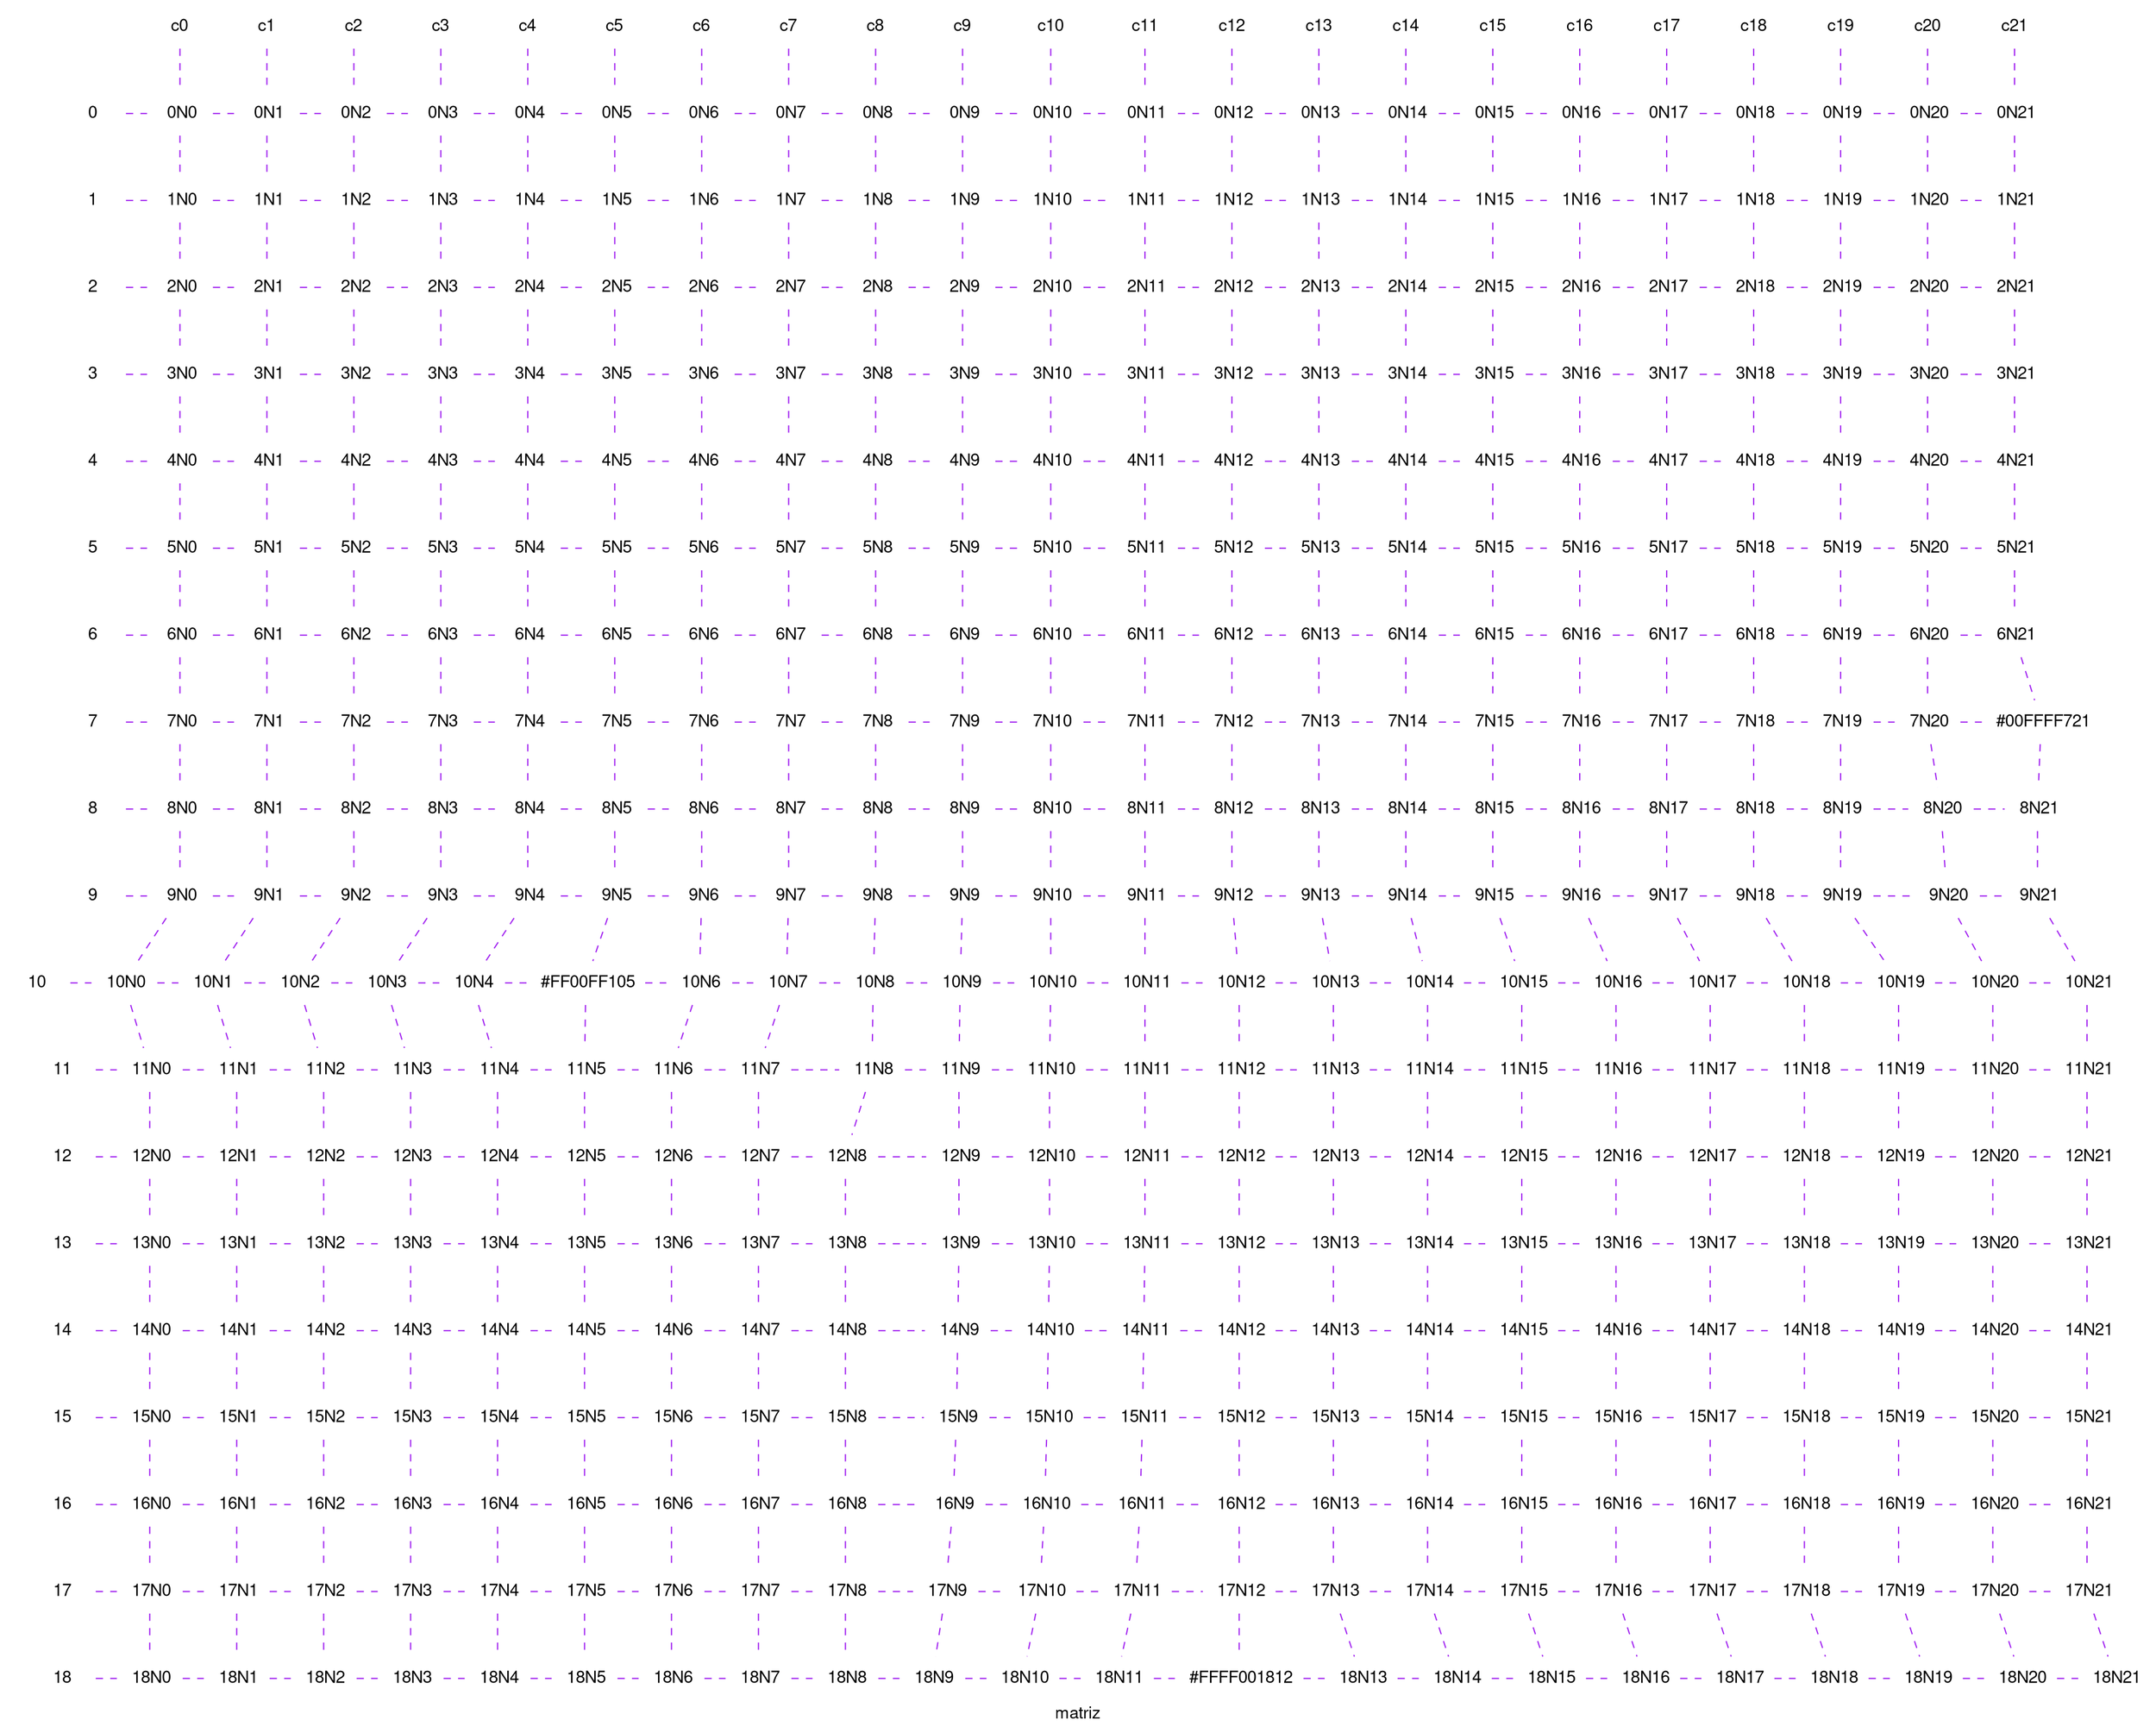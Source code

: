  graph grid{
 fontname="Helvetica,Arial,sans-serif"
 node [fontname="Helvetica,Arial,sans-serif"]
 edge [fontname="Helvetica,Arial,sans-serif"]
 layout=dot
 label="matriz"
 node [shape=plaintext]
 edge [weight=2000 style=dashed color=purple]
c0
-- " 0N0"
-- " 1N0"
-- " 2N0"
-- " 3N0"
-- " 4N0"
-- " 5N0"
-- " 6N0"
-- " 7N0"
-- " 8N0"
-- " 9N0"
-- " 10N0"
-- " 11N0"
-- " 12N0"
-- " 13N0"
-- " 14N0"
-- " 15N0"
-- " 16N0"
-- " 17N0"
-- " 18N0"
c1
-- " 0N1"
-- " 1N1"
-- " 2N1"
-- " 3N1"
-- " 4N1"
-- " 5N1"
-- " 6N1"
-- " 7N1"
-- " 8N1"
-- " 9N1"
-- " 10N1"
-- " 11N1"
-- " 12N1"
-- " 13N1"
-- " 14N1"
-- " 15N1"
-- " 16N1"
-- " 17N1"
-- " 18N1"
c2
-- " 0N2"
-- " 1N2"
-- " 2N2"
-- " 3N2"
-- " 4N2"
-- " 5N2"
-- " 6N2"
-- " 7N2"
-- " 8N2"
-- " 9N2"
-- " 10N2"
-- " 11N2"
-- " 12N2"
-- " 13N2"
-- " 14N2"
-- " 15N2"
-- " 16N2"
-- " 17N2"
-- " 18N2"
c3
-- " 0N3"
-- " 1N3"
-- " 2N3"
-- " 3N3"
-- " 4N3"
-- " 5N3"
-- " 6N3"
-- " 7N3"
-- " 8N3"
-- " 9N3"
-- " 10N3"
-- " 11N3"
-- " 12N3"
-- " 13N3"
-- " 14N3"
-- " 15N3"
-- " 16N3"
-- " 17N3"
-- " 18N3"
c4
-- " 0N4"
-- " 1N4"
-- " 2N4"
-- " 3N4"
-- " 4N4"
-- " 5N4"
-- " 6N4"
-- " 7N4"
-- " 8N4"
-- " 9N4"
-- " 10N4"
-- " 11N4"
-- " 12N4"
-- " 13N4"
-- " 14N4"
-- " 15N4"
-- " 16N4"
-- " 17N4"
-- " 18N4"
c5
-- " 0N5"
-- " 1N5"
-- " 2N5"
-- " 3N5"
-- " 4N5"
-- " 5N5"
-- " 6N5"
-- " 7N5"
-- " 8N5"
-- " 9N5"
-- " #FF00FF105"
-- " 11N5"
-- " 12N5"
-- " 13N5"
-- " 14N5"
-- " 15N5"
-- " 16N5"
-- " 17N5"
-- " 18N5"
c6
-- " 0N6"
-- " 1N6"
-- " 2N6"
-- " 3N6"
-- " 4N6"
-- " 5N6"
-- " 6N6"
-- " 7N6"
-- " 8N6"
-- " 9N6"
-- " 10N6"
-- " 11N6"
-- " 12N6"
-- " 13N6"
-- " 14N6"
-- " 15N6"
-- " 16N6"
-- " 17N6"
-- " 18N6"
c7
-- " 0N7"
-- " 1N7"
-- " 2N7"
-- " 3N7"
-- " 4N7"
-- " 5N7"
-- " 6N7"
-- " 7N7"
-- " 8N7"
-- " 9N7"
-- " 10N7"
-- " 11N7"
-- " 12N7"
-- " 13N7"
-- " 14N7"
-- " 15N7"
-- " 16N7"
-- " 17N7"
-- " 18N7"
c8
-- " 0N8"
-- " 1N8"
-- " 2N8"
-- " 3N8"
-- " 4N8"
-- " 5N8"
-- " 6N8"
-- " 7N8"
-- " 8N8"
-- " 9N8"
-- " 10N8"
-- " 11N8"
-- " 12N8"
-- " 13N8"
-- " 14N8"
-- " 15N8"
-- " 16N8"
-- " 17N8"
-- " 18N8"
c9
-- " 0N9"
-- " 1N9"
-- " 2N9"
-- " 3N9"
-- " 4N9"
-- " 5N9"
-- " 6N9"
-- " 7N9"
-- " 8N9"
-- " 9N9"
-- " 10N9"
-- " 11N9"
-- " 12N9"
-- " 13N9"
-- " 14N9"
-- " 15N9"
-- " 16N9"
-- " 17N9"
-- " 18N9"
c10
-- " 0N10"
-- " 1N10"
-- " 2N10"
-- " 3N10"
-- " 4N10"
-- " 5N10"
-- " 6N10"
-- " 7N10"
-- " 8N10"
-- " 9N10"
-- " 10N10"
-- " 11N10"
-- " 12N10"
-- " 13N10"
-- " 14N10"
-- " 15N10"
-- " 16N10"
-- " 17N10"
-- " 18N10"
c11
-- " 0N11"
-- " 1N11"
-- " 2N11"
-- " 3N11"
-- " 4N11"
-- " 5N11"
-- " 6N11"
-- " 7N11"
-- " 8N11"
-- " 9N11"
-- " 10N11"
-- " 11N11"
-- " 12N11"
-- " 13N11"
-- " 14N11"
-- " 15N11"
-- " 16N11"
-- " 17N11"
-- " 18N11"
c12
-- " 0N12"
-- " 1N12"
-- " 2N12"
-- " 3N12"
-- " 4N12"
-- " 5N12"
-- " 6N12"
-- " 7N12"
-- " 8N12"
-- " 9N12"
-- " 10N12"
-- " 11N12"
-- " 12N12"
-- " 13N12"
-- " 14N12"
-- " 15N12"
-- " 16N12"
-- " 17N12"
-- " #FFFF001812"
c13
-- " 0N13"
-- " 1N13"
-- " 2N13"
-- " 3N13"
-- " 4N13"
-- " 5N13"
-- " 6N13"
-- " 7N13"
-- " 8N13"
-- " 9N13"
-- " 10N13"
-- " 11N13"
-- " 12N13"
-- " 13N13"
-- " 14N13"
-- " 15N13"
-- " 16N13"
-- " 17N13"
-- " 18N13"
c14
-- " 0N14"
-- " 1N14"
-- " 2N14"
-- " 3N14"
-- " 4N14"
-- " 5N14"
-- " 6N14"
-- " 7N14"
-- " 8N14"
-- " 9N14"
-- " 10N14"
-- " 11N14"
-- " 12N14"
-- " 13N14"
-- " 14N14"
-- " 15N14"
-- " 16N14"
-- " 17N14"
-- " 18N14"
c15
-- " 0N15"
-- " 1N15"
-- " 2N15"
-- " 3N15"
-- " 4N15"
-- " 5N15"
-- " 6N15"
-- " 7N15"
-- " 8N15"
-- " 9N15"
-- " 10N15"
-- " 11N15"
-- " 12N15"
-- " 13N15"
-- " 14N15"
-- " 15N15"
-- " 16N15"
-- " 17N15"
-- " 18N15"
c16
-- " 0N16"
-- " 1N16"
-- " 2N16"
-- " 3N16"
-- " 4N16"
-- " 5N16"
-- " 6N16"
-- " 7N16"
-- " 8N16"
-- " 9N16"
-- " 10N16"
-- " 11N16"
-- " 12N16"
-- " 13N16"
-- " 14N16"
-- " 15N16"
-- " 16N16"
-- " 17N16"
-- " 18N16"
c17
-- " 0N17"
-- " 1N17"
-- " 2N17"
-- " 3N17"
-- " 4N17"
-- " 5N17"
-- " 6N17"
-- " 7N17"
-- " 8N17"
-- " 9N17"
-- " 10N17"
-- " 11N17"
-- " 12N17"
-- " 13N17"
-- " 14N17"
-- " 15N17"
-- " 16N17"
-- " 17N17"
-- " 18N17"
c18
-- " 0N18"
-- " 1N18"
-- " 2N18"
-- " 3N18"
-- " 4N18"
-- " 5N18"
-- " 6N18"
-- " 7N18"
-- " 8N18"
-- " 9N18"
-- " 10N18"
-- " 11N18"
-- " 12N18"
-- " 13N18"
-- " 14N18"
-- " 15N18"
-- " 16N18"
-- " 17N18"
-- " 18N18"
c19
-- " 0N19"
-- " 1N19"
-- " 2N19"
-- " 3N19"
-- " 4N19"
-- " 5N19"
-- " 6N19"
-- " 7N19"
-- " 8N19"
-- " 9N19"
-- " 10N19"
-- " 11N19"
-- " 12N19"
-- " 13N19"
-- " 14N19"
-- " 15N19"
-- " 16N19"
-- " 17N19"
-- " 18N19"
c20
-- " 0N20"
-- " 1N20"
-- " 2N20"
-- " 3N20"
-- " 4N20"
-- " 5N20"
-- " 6N20"
-- " 7N20"
-- " 8N20"
-- " 9N20"
-- " 10N20"
-- " 11N20"
-- " 12N20"
-- " 13N20"
-- " 14N20"
-- " 15N20"
-- " 16N20"
-- " 17N20"
-- " 18N20"
c21
-- " 0N21"
-- " 1N21"
-- " 2N21"
-- " 3N21"
-- " 4N21"
-- " 5N21"
-- " 6N21"
-- " #00FFFF721"
-- " 8N21"
-- " 9N21"
-- " 10N21"
-- " 11N21"
-- " 12N21"
-- " 13N21"
-- " 14N21"
-- " 15N21"
-- " 16N21"
-- " 17N21"
-- " 18N21"
rank=same {
0
-- " 0N0"
-- " 0N1"
-- " 0N2"
-- " 0N3"
-- " 0N4"
-- " 0N5"
-- " 0N6"
-- " 0N7"
-- " 0N8"
-- " 0N9"
-- " 0N10"
-- " 0N11"
-- " 0N12"
-- " 0N13"
-- " 0N14"
-- " 0N15"
-- " 0N16"
-- " 0N17"
-- " 0N18"
-- " 0N19"
-- " 0N20"
-- " 0N21"
}
rank=same {
1
-- " 1N0"
-- " 1N1"
-- " 1N2"
-- " 1N3"
-- " 1N4"
-- " 1N5"
-- " 1N6"
-- " 1N7"
-- " 1N8"
-- " 1N9"
-- " 1N10"
-- " 1N11"
-- " 1N12"
-- " 1N13"
-- " 1N14"
-- " 1N15"
-- " 1N16"
-- " 1N17"
-- " 1N18"
-- " 1N19"
-- " 1N20"
-- " 1N21"
}
rank=same {
2
-- " 2N0"
-- " 2N1"
-- " 2N2"
-- " 2N3"
-- " 2N4"
-- " 2N5"
-- " 2N6"
-- " 2N7"
-- " 2N8"
-- " 2N9"
-- " 2N10"
-- " 2N11"
-- " 2N12"
-- " 2N13"
-- " 2N14"
-- " 2N15"
-- " 2N16"
-- " 2N17"
-- " 2N18"
-- " 2N19"
-- " 2N20"
-- " 2N21"
}
rank=same {
3
-- " 3N0"
-- " 3N1"
-- " 3N2"
-- " 3N3"
-- " 3N4"
-- " 3N5"
-- " 3N6"
-- " 3N7"
-- " 3N8"
-- " 3N9"
-- " 3N10"
-- " 3N11"
-- " 3N12"
-- " 3N13"
-- " 3N14"
-- " 3N15"
-- " 3N16"
-- " 3N17"
-- " 3N18"
-- " 3N19"
-- " 3N20"
-- " 3N21"
}
rank=same {
4
-- " 4N0"
-- " 4N1"
-- " 4N2"
-- " 4N3"
-- " 4N4"
-- " 4N5"
-- " 4N6"
-- " 4N7"
-- " 4N8"
-- " 4N9"
-- " 4N10"
-- " 4N11"
-- " 4N12"
-- " 4N13"
-- " 4N14"
-- " 4N15"
-- " 4N16"
-- " 4N17"
-- " 4N18"
-- " 4N19"
-- " 4N20"
-- " 4N21"
}
rank=same {
5
-- " 5N0"
-- " 5N1"
-- " 5N2"
-- " 5N3"
-- " 5N4"
-- " 5N5"
-- " 5N6"
-- " 5N7"
-- " 5N8"
-- " 5N9"
-- " 5N10"
-- " 5N11"
-- " 5N12"
-- " 5N13"
-- " 5N14"
-- " 5N15"
-- " 5N16"
-- " 5N17"
-- " 5N18"
-- " 5N19"
-- " 5N20"
-- " 5N21"
}
rank=same {
6
-- " 6N0"
-- " 6N1"
-- " 6N2"
-- " 6N3"
-- " 6N4"
-- " 6N5"
-- " 6N6"
-- " 6N7"
-- " 6N8"
-- " 6N9"
-- " 6N10"
-- " 6N11"
-- " 6N12"
-- " 6N13"
-- " 6N14"
-- " 6N15"
-- " 6N16"
-- " 6N17"
-- " 6N18"
-- " 6N19"
-- " 6N20"
-- " 6N21"
}
rank=same {
7
-- " 7N0"
-- " 7N1"
-- " 7N2"
-- " 7N3"
-- " 7N4"
-- " 7N5"
-- " 7N6"
-- " 7N7"
-- " 7N8"
-- " 7N9"
-- " 7N10"
-- " 7N11"
-- " 7N12"
-- " 7N13"
-- " 7N14"
-- " 7N15"
-- " 7N16"
-- " 7N17"
-- " 7N18"
-- " 7N19"
-- " 7N20"
-- " #00FFFF721"
}
rank=same {
8
-- " 8N0"
-- " 8N1"
-- " 8N2"
-- " 8N3"
-- " 8N4"
-- " 8N5"
-- " 8N6"
-- " 8N7"
-- " 8N8"
-- " 8N9"
-- " 8N10"
-- " 8N11"
-- " 8N12"
-- " 8N13"
-- " 8N14"
-- " 8N15"
-- " 8N16"
-- " 8N17"
-- " 8N18"
-- " 8N19"
-- " 8N20"
-- " 8N21"
}
rank=same {
9
-- " 9N0"
-- " 9N1"
-- " 9N2"
-- " 9N3"
-- " 9N4"
-- " 9N5"
-- " 9N6"
-- " 9N7"
-- " 9N8"
-- " 9N9"
-- " 9N10"
-- " 9N11"
-- " 9N12"
-- " 9N13"
-- " 9N14"
-- " 9N15"
-- " 9N16"
-- " 9N17"
-- " 9N18"
-- " 9N19"
-- " 9N20"
-- " 9N21"
}
rank=same {
10
-- " 10N0"
-- " 10N1"
-- " 10N2"
-- " 10N3"
-- " 10N4"
-- " #FF00FF105"
-- " 10N6"
-- " 10N7"
-- " 10N8"
-- " 10N9"
-- " 10N10"
-- " 10N11"
-- " 10N12"
-- " 10N13"
-- " 10N14"
-- " 10N15"
-- " 10N16"
-- " 10N17"
-- " 10N18"
-- " 10N19"
-- " 10N20"
-- " 10N21"
}
rank=same {
11
-- " 11N0"
-- " 11N1"
-- " 11N2"
-- " 11N3"
-- " 11N4"
-- " 11N5"
-- " 11N6"
-- " 11N7"
-- " 11N8"
-- " 11N9"
-- " 11N10"
-- " 11N11"
-- " 11N12"
-- " 11N13"
-- " 11N14"
-- " 11N15"
-- " 11N16"
-- " 11N17"
-- " 11N18"
-- " 11N19"
-- " 11N20"
-- " 11N21"
}
rank=same {
12
-- " 12N0"
-- " 12N1"
-- " 12N2"
-- " 12N3"
-- " 12N4"
-- " 12N5"
-- " 12N6"
-- " 12N7"
-- " 12N8"
-- " 12N9"
-- " 12N10"
-- " 12N11"
-- " 12N12"
-- " 12N13"
-- " 12N14"
-- " 12N15"
-- " 12N16"
-- " 12N17"
-- " 12N18"
-- " 12N19"
-- " 12N20"
-- " 12N21"
}
rank=same {
13
-- " 13N0"
-- " 13N1"
-- " 13N2"
-- " 13N3"
-- " 13N4"
-- " 13N5"
-- " 13N6"
-- " 13N7"
-- " 13N8"
-- " 13N9"
-- " 13N10"
-- " 13N11"
-- " 13N12"
-- " 13N13"
-- " 13N14"
-- " 13N15"
-- " 13N16"
-- " 13N17"
-- " 13N18"
-- " 13N19"
-- " 13N20"
-- " 13N21"
}
rank=same {
14
-- " 14N0"
-- " 14N1"
-- " 14N2"
-- " 14N3"
-- " 14N4"
-- " 14N5"
-- " 14N6"
-- " 14N7"
-- " 14N8"
-- " 14N9"
-- " 14N10"
-- " 14N11"
-- " 14N12"
-- " 14N13"
-- " 14N14"
-- " 14N15"
-- " 14N16"
-- " 14N17"
-- " 14N18"
-- " 14N19"
-- " 14N20"
-- " 14N21"
}
rank=same {
15
-- " 15N0"
-- " 15N1"
-- " 15N2"
-- " 15N3"
-- " 15N4"
-- " 15N5"
-- " 15N6"
-- " 15N7"
-- " 15N8"
-- " 15N9"
-- " 15N10"
-- " 15N11"
-- " 15N12"
-- " 15N13"
-- " 15N14"
-- " 15N15"
-- " 15N16"
-- " 15N17"
-- " 15N18"
-- " 15N19"
-- " 15N20"
-- " 15N21"
}
rank=same {
16
-- " 16N0"
-- " 16N1"
-- " 16N2"
-- " 16N3"
-- " 16N4"
-- " 16N5"
-- " 16N6"
-- " 16N7"
-- " 16N8"
-- " 16N9"
-- " 16N10"
-- " 16N11"
-- " 16N12"
-- " 16N13"
-- " 16N14"
-- " 16N15"
-- " 16N16"
-- " 16N17"
-- " 16N18"
-- " 16N19"
-- " 16N20"
-- " 16N21"
}
rank=same {
17
-- " 17N0"
-- " 17N1"
-- " 17N2"
-- " 17N3"
-- " 17N4"
-- " 17N5"
-- " 17N6"
-- " 17N7"
-- " 17N8"
-- " 17N9"
-- " 17N10"
-- " 17N11"
-- " 17N12"
-- " 17N13"
-- " 17N14"
-- " 17N15"
-- " 17N16"
-- " 17N17"
-- " 17N18"
-- " 17N19"
-- " 17N20"
-- " 17N21"
}
rank=same {
18
-- " 18N0"
-- " 18N1"
-- " 18N2"
-- " 18N3"
-- " 18N4"
-- " 18N5"
-- " 18N6"
-- " 18N7"
-- " 18N8"
-- " 18N9"
-- " 18N10"
-- " 18N11"
-- " #FFFF001812"
-- " 18N13"
-- " 18N14"
-- " 18N15"
-- " 18N16"
-- " 18N17"
-- " 18N18"
-- " 18N19"
-- " 18N20"
-- " 18N21"
}
 }
